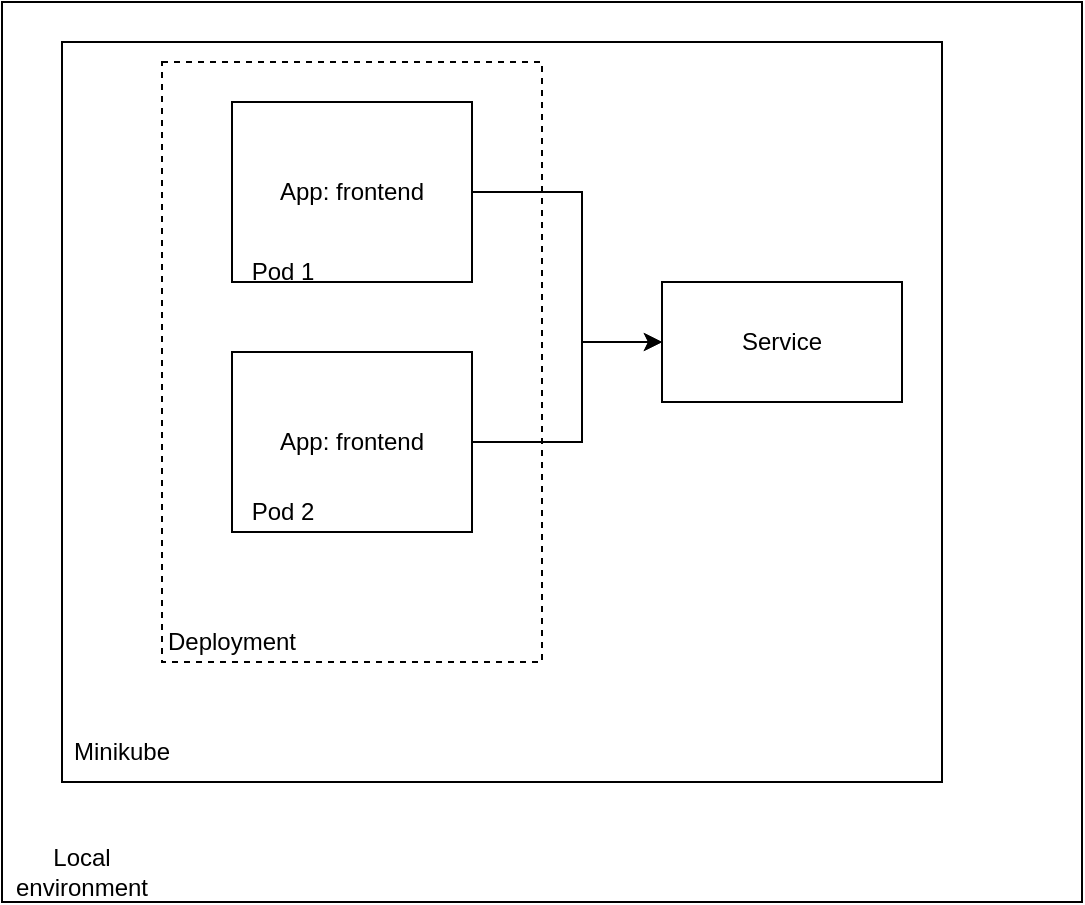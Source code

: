 <mxfile version="25.0.1">
  <diagram name="Trang-1" id="bNLBso1tWYlsYXi9MugW">
    <mxGraphModel dx="1434" dy="746" grid="1" gridSize="10" guides="1" tooltips="1" connect="1" arrows="1" fold="1" page="1" pageScale="1" pageWidth="827" pageHeight="1169" math="0" shadow="0">
      <root>
        <mxCell id="0" />
        <mxCell id="1" parent="0" />
        <mxCell id="pQL7ANRHVBBFmNyFudtX-13" value="" style="rounded=0;whiteSpace=wrap;html=1;" vertex="1" parent="1">
          <mxGeometry x="60" y="280" width="540" height="450" as="geometry" />
        </mxCell>
        <mxCell id="pQL7ANRHVBBFmNyFudtX-6" value="" style="rounded=0;whiteSpace=wrap;html=1;" vertex="1" parent="1">
          <mxGeometry x="90" y="300" width="440" height="370" as="geometry" />
        </mxCell>
        <mxCell id="pQL7ANRHVBBFmNyFudtX-5" value="" style="rounded=0;whiteSpace=wrap;html=1;dashed=1;" vertex="1" parent="1">
          <mxGeometry x="140" y="310" width="190" height="300" as="geometry" />
        </mxCell>
        <mxCell id="pQL7ANRHVBBFmNyFudtX-10" style="edgeStyle=orthogonalEdgeStyle;rounded=0;orthogonalLoop=1;jettySize=auto;html=1;entryX=0;entryY=0.5;entryDx=0;entryDy=0;" edge="1" parent="1" source="pQL7ANRHVBBFmNyFudtX-1" target="pQL7ANRHVBBFmNyFudtX-7">
          <mxGeometry relative="1" as="geometry">
            <Array as="points">
              <mxPoint x="350" y="375" />
              <mxPoint x="350" y="450" />
            </Array>
          </mxGeometry>
        </mxCell>
        <mxCell id="pQL7ANRHVBBFmNyFudtX-1" value="App: frontend" style="rounded=0;whiteSpace=wrap;html=1;" vertex="1" parent="1">
          <mxGeometry x="175" y="330" width="120" height="90" as="geometry" />
        </mxCell>
        <mxCell id="pQL7ANRHVBBFmNyFudtX-11" style="edgeStyle=orthogonalEdgeStyle;rounded=0;orthogonalLoop=1;jettySize=auto;html=1;entryX=0;entryY=0.5;entryDx=0;entryDy=0;" edge="1" parent="1" source="pQL7ANRHVBBFmNyFudtX-2" target="pQL7ANRHVBBFmNyFudtX-7">
          <mxGeometry relative="1" as="geometry">
            <Array as="points">
              <mxPoint x="350" y="500" />
              <mxPoint x="350" y="450" />
            </Array>
          </mxGeometry>
        </mxCell>
        <mxCell id="pQL7ANRHVBBFmNyFudtX-2" value="App: frontend" style="rounded=0;whiteSpace=wrap;html=1;" vertex="1" parent="1">
          <mxGeometry x="175" y="455" width="120" height="90" as="geometry" />
        </mxCell>
        <mxCell id="pQL7ANRHVBBFmNyFudtX-3" value="Pod 1" style="text;html=1;align=center;verticalAlign=middle;resizable=0;points=[];autosize=1;strokeColor=none;fillColor=none;" vertex="1" parent="1">
          <mxGeometry x="175" y="400" width="50" height="30" as="geometry" />
        </mxCell>
        <mxCell id="pQL7ANRHVBBFmNyFudtX-4" value="Pod 2" style="text;html=1;align=center;verticalAlign=middle;resizable=0;points=[];autosize=1;strokeColor=none;fillColor=none;" vertex="1" parent="1">
          <mxGeometry x="175" y="520" width="50" height="30" as="geometry" />
        </mxCell>
        <mxCell id="pQL7ANRHVBBFmNyFudtX-7" value="Service" style="rounded=0;whiteSpace=wrap;html=1;" vertex="1" parent="1">
          <mxGeometry x="390" y="420" width="120" height="60" as="geometry" />
        </mxCell>
        <mxCell id="pQL7ANRHVBBFmNyFudtX-8" value="Deployment" style="text;html=1;align=center;verticalAlign=middle;whiteSpace=wrap;rounded=0;" vertex="1" parent="1">
          <mxGeometry x="140" y="585" width="70" height="30" as="geometry" />
        </mxCell>
        <mxCell id="pQL7ANRHVBBFmNyFudtX-12" value="Minikube" style="text;html=1;align=center;verticalAlign=middle;whiteSpace=wrap;rounded=0;" vertex="1" parent="1">
          <mxGeometry x="90" y="640" width="60" height="30" as="geometry" />
        </mxCell>
        <mxCell id="pQL7ANRHVBBFmNyFudtX-14" value="Local environment" style="text;html=1;align=center;verticalAlign=middle;whiteSpace=wrap;rounded=0;" vertex="1" parent="1">
          <mxGeometry x="60" y="700" width="80" height="30" as="geometry" />
        </mxCell>
      </root>
    </mxGraphModel>
  </diagram>
</mxfile>
